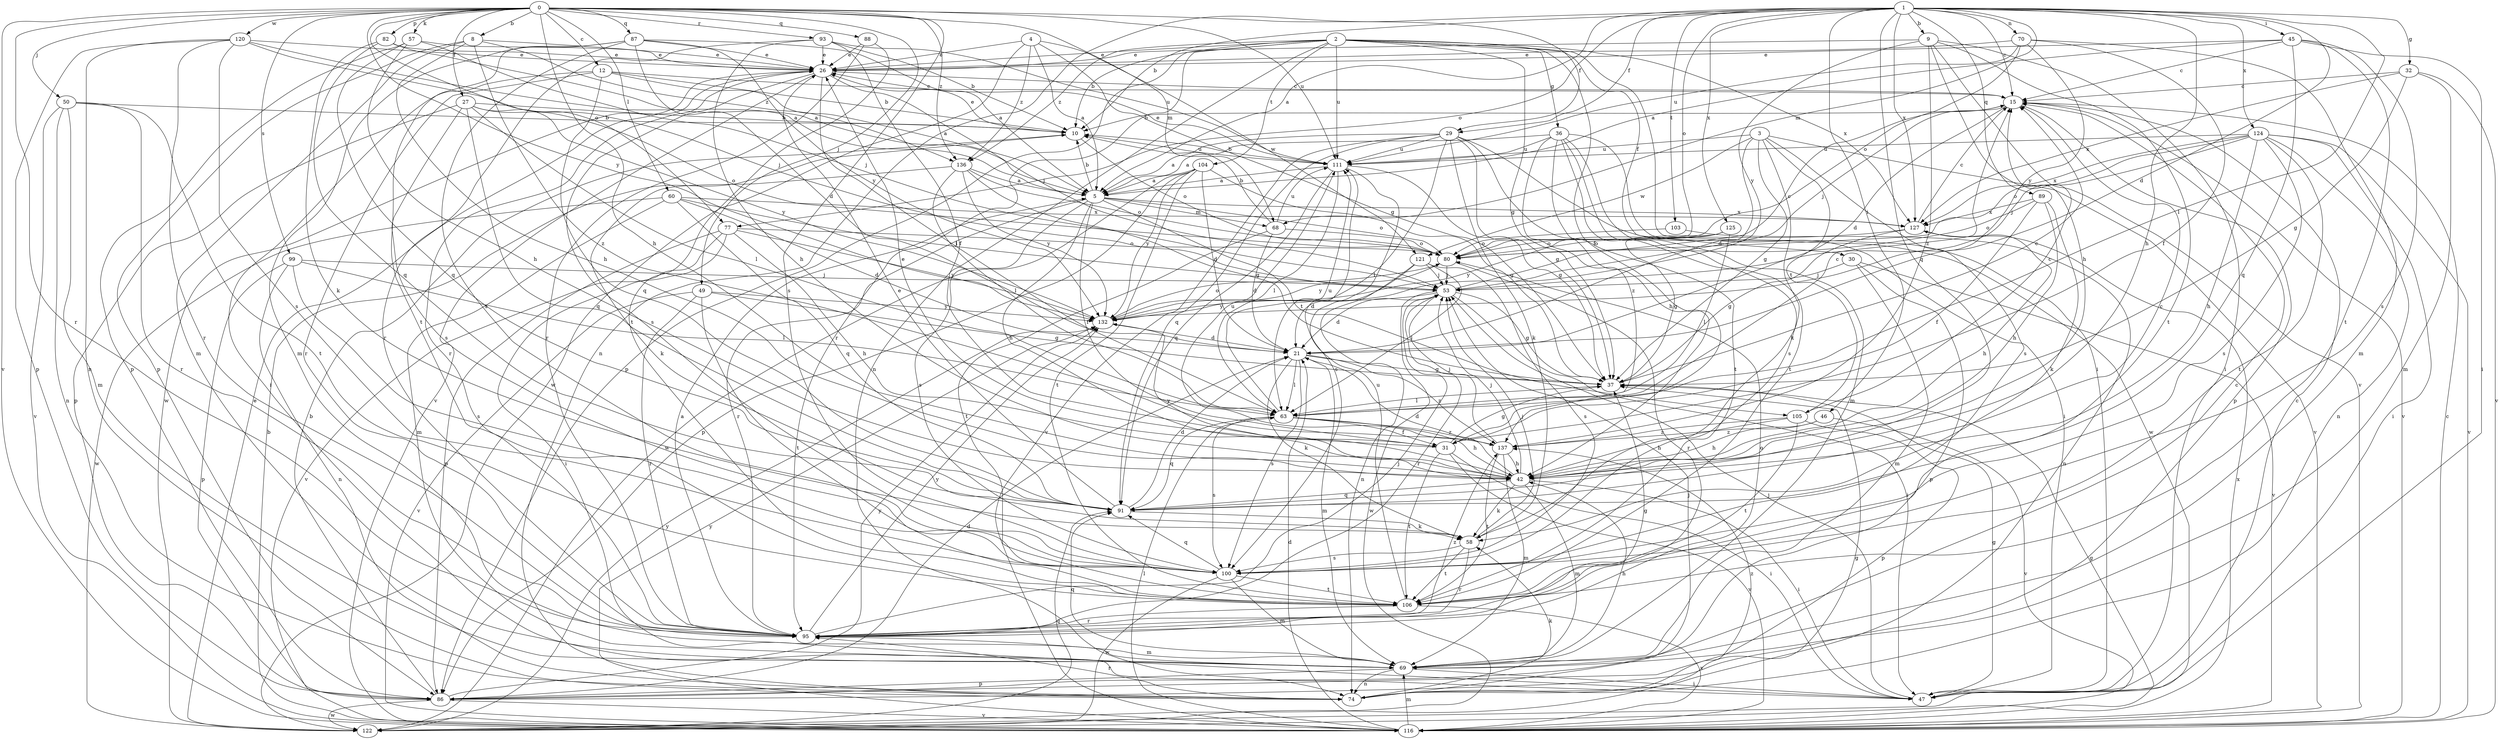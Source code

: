 strict digraph  {
0;
1;
2;
3;
4;
5;
8;
9;
10;
12;
15;
21;
26;
27;
29;
30;
31;
32;
36;
37;
42;
45;
46;
47;
49;
50;
53;
57;
58;
60;
63;
68;
69;
70;
74;
77;
80;
82;
86;
87;
88;
89;
91;
93;
95;
99;
100;
103;
104;
105;
106;
111;
116;
120;
121;
122;
124;
125;
127;
132;
136;
137;
0 -> 8  [label=b];
0 -> 12  [label=c];
0 -> 27  [label=f];
0 -> 29  [label=f];
0 -> 42  [label=h];
0 -> 49  [label=j];
0 -> 50  [label=j];
0 -> 57  [label=k];
0 -> 60  [label=l];
0 -> 68  [label=m];
0 -> 77  [label=o];
0 -> 82  [label=p];
0 -> 87  [label=q];
0 -> 88  [label=q];
0 -> 93  [label=r];
0 -> 95  [label=r];
0 -> 99  [label=s];
0 -> 100  [label=s];
0 -> 111  [label=u];
0 -> 116  [label=v];
0 -> 120  [label=w];
0 -> 132  [label=y];
0 -> 136  [label=z];
1 -> 5  [label=a];
1 -> 9  [label=b];
1 -> 10  [label=b];
1 -> 15  [label=c];
1 -> 21  [label=d];
1 -> 29  [label=f];
1 -> 32  [label=g];
1 -> 42  [label=h];
1 -> 45  [label=i];
1 -> 46  [label=i];
1 -> 63  [label=l];
1 -> 68  [label=m];
1 -> 70  [label=n];
1 -> 74  [label=n];
1 -> 77  [label=o];
1 -> 80  [label=o];
1 -> 89  [label=q];
1 -> 91  [label=q];
1 -> 103  [label=t];
1 -> 124  [label=x];
1 -> 125  [label=x];
1 -> 127  [label=x];
2 -> 10  [label=b];
2 -> 26  [label=e];
2 -> 30  [label=f];
2 -> 31  [label=f];
2 -> 36  [label=g];
2 -> 37  [label=g];
2 -> 47  [label=i];
2 -> 74  [label=n];
2 -> 86  [label=p];
2 -> 95  [label=r];
2 -> 104  [label=t];
2 -> 111  [label=u];
2 -> 127  [label=x];
2 -> 136  [label=z];
3 -> 21  [label=d];
3 -> 37  [label=g];
3 -> 58  [label=k];
3 -> 100  [label=s];
3 -> 105  [label=t];
3 -> 111  [label=u];
3 -> 116  [label=v];
3 -> 121  [label=w];
4 -> 5  [label=a];
4 -> 26  [label=e];
4 -> 37  [label=g];
4 -> 121  [label=w];
4 -> 122  [label=w];
4 -> 136  [label=z];
5 -> 10  [label=b];
5 -> 31  [label=f];
5 -> 42  [label=h];
5 -> 68  [label=m];
5 -> 80  [label=o];
5 -> 95  [label=r];
5 -> 100  [label=s];
5 -> 105  [label=t];
5 -> 127  [label=x];
8 -> 26  [label=e];
8 -> 42  [label=h];
8 -> 69  [label=m];
8 -> 86  [label=p];
8 -> 136  [label=z];
8 -> 137  [label=z];
9 -> 26  [label=e];
9 -> 42  [label=h];
9 -> 47  [label=i];
9 -> 106  [label=t];
9 -> 116  [label=v];
9 -> 132  [label=y];
9 -> 137  [label=z];
10 -> 26  [label=e];
10 -> 80  [label=o];
10 -> 111  [label=u];
12 -> 5  [label=a];
12 -> 10  [label=b];
12 -> 15  [label=c];
12 -> 47  [label=i];
12 -> 91  [label=q];
12 -> 95  [label=r];
15 -> 10  [label=b];
15 -> 21  [label=d];
15 -> 53  [label=j];
15 -> 86  [label=p];
15 -> 116  [label=v];
21 -> 37  [label=g];
21 -> 58  [label=k];
21 -> 63  [label=l];
21 -> 69  [label=m];
21 -> 100  [label=s];
21 -> 137  [label=z];
26 -> 15  [label=c];
26 -> 53  [label=j];
26 -> 63  [label=l];
26 -> 95  [label=r];
26 -> 100  [label=s];
26 -> 116  [label=v];
26 -> 122  [label=w];
27 -> 10  [label=b];
27 -> 63  [label=l];
27 -> 80  [label=o];
27 -> 86  [label=p];
27 -> 91  [label=q];
27 -> 100  [label=s];
27 -> 132  [label=y];
29 -> 5  [label=a];
29 -> 37  [label=g];
29 -> 47  [label=i];
29 -> 58  [label=k];
29 -> 63  [label=l];
29 -> 91  [label=q];
29 -> 106  [label=t];
29 -> 111  [label=u];
29 -> 116  [label=v];
30 -> 53  [label=j];
30 -> 69  [label=m];
30 -> 86  [label=p];
30 -> 116  [label=v];
31 -> 26  [label=e];
31 -> 37  [label=g];
31 -> 47  [label=i];
31 -> 106  [label=t];
31 -> 116  [label=v];
32 -> 15  [label=c];
32 -> 37  [label=g];
32 -> 69  [label=m];
32 -> 116  [label=v];
32 -> 127  [label=x];
36 -> 5  [label=a];
36 -> 42  [label=h];
36 -> 69  [label=m];
36 -> 100  [label=s];
36 -> 106  [label=t];
36 -> 111  [label=u];
36 -> 122  [label=w];
36 -> 137  [label=z];
37 -> 15  [label=c];
37 -> 63  [label=l];
42 -> 21  [label=d];
42 -> 47  [label=i];
42 -> 53  [label=j];
42 -> 58  [label=k];
42 -> 69  [label=m];
42 -> 91  [label=q];
42 -> 132  [label=y];
45 -> 5  [label=a];
45 -> 15  [label=c];
45 -> 26  [label=e];
45 -> 47  [label=i];
45 -> 91  [label=q];
45 -> 100  [label=s];
45 -> 106  [label=t];
46 -> 42  [label=h];
46 -> 116  [label=v];
46 -> 137  [label=z];
47 -> 15  [label=c];
47 -> 37  [label=g];
47 -> 53  [label=j];
49 -> 37  [label=g];
49 -> 95  [label=r];
49 -> 106  [label=t];
49 -> 116  [label=v];
49 -> 132  [label=y];
50 -> 10  [label=b];
50 -> 69  [label=m];
50 -> 74  [label=n];
50 -> 95  [label=r];
50 -> 106  [label=t];
50 -> 116  [label=v];
53 -> 15  [label=c];
53 -> 21  [label=d];
53 -> 37  [label=g];
53 -> 47  [label=i];
53 -> 95  [label=r];
53 -> 122  [label=w];
53 -> 132  [label=y];
57 -> 26  [label=e];
57 -> 42  [label=h];
57 -> 53  [label=j];
57 -> 86  [label=p];
57 -> 91  [label=q];
58 -> 53  [label=j];
58 -> 95  [label=r];
58 -> 100  [label=s];
58 -> 106  [label=t];
60 -> 21  [label=d];
60 -> 53  [label=j];
60 -> 69  [label=m];
60 -> 91  [label=q];
60 -> 122  [label=w];
60 -> 127  [label=x];
63 -> 15  [label=c];
63 -> 31  [label=f];
63 -> 42  [label=h];
63 -> 91  [label=q];
63 -> 100  [label=s];
63 -> 111  [label=u];
63 -> 137  [label=z];
68 -> 10  [label=b];
68 -> 21  [label=d];
68 -> 80  [label=o];
68 -> 106  [label=t];
68 -> 111  [label=u];
69 -> 15  [label=c];
69 -> 42  [label=h];
69 -> 47  [label=i];
69 -> 74  [label=n];
69 -> 86  [label=p];
69 -> 91  [label=q];
70 -> 26  [label=e];
70 -> 31  [label=f];
70 -> 69  [label=m];
70 -> 80  [label=o];
70 -> 111  [label=u];
70 -> 132  [label=y];
74 -> 53  [label=j];
74 -> 58  [label=k];
74 -> 95  [label=r];
74 -> 137  [label=z];
77 -> 42  [label=h];
77 -> 47  [label=i];
77 -> 80  [label=o];
77 -> 86  [label=p];
77 -> 116  [label=v];
77 -> 132  [label=y];
80 -> 53  [label=j];
80 -> 95  [label=r];
80 -> 132  [label=y];
82 -> 5  [label=a];
82 -> 26  [label=e];
82 -> 58  [label=k];
82 -> 91  [label=q];
86 -> 10  [label=b];
86 -> 21  [label=d];
86 -> 116  [label=v];
86 -> 122  [label=w];
86 -> 132  [label=y];
87 -> 5  [label=a];
87 -> 21  [label=d];
87 -> 26  [label=e];
87 -> 69  [label=m];
87 -> 100  [label=s];
87 -> 106  [label=t];
87 -> 132  [label=y];
88 -> 26  [label=e];
88 -> 95  [label=r];
88 -> 106  [label=t];
89 -> 31  [label=f];
89 -> 42  [label=h];
89 -> 58  [label=k];
89 -> 80  [label=o];
89 -> 127  [label=x];
91 -> 15  [label=c];
91 -> 21  [label=d];
91 -> 26  [label=e];
91 -> 58  [label=k];
93 -> 10  [label=b];
93 -> 26  [label=e];
93 -> 31  [label=f];
93 -> 42  [label=h];
93 -> 95  [label=r];
93 -> 111  [label=u];
95 -> 5  [label=a];
95 -> 37  [label=g];
95 -> 53  [label=j];
95 -> 69  [label=m];
95 -> 80  [label=o];
95 -> 132  [label=y];
95 -> 137  [label=z];
99 -> 53  [label=j];
99 -> 63  [label=l];
99 -> 74  [label=n];
99 -> 86  [label=p];
99 -> 100  [label=s];
100 -> 69  [label=m];
100 -> 91  [label=q];
100 -> 106  [label=t];
100 -> 122  [label=w];
103 -> 74  [label=n];
103 -> 80  [label=o];
104 -> 5  [label=a];
104 -> 21  [label=d];
104 -> 37  [label=g];
104 -> 86  [label=p];
104 -> 106  [label=t];
104 -> 122  [label=w];
104 -> 132  [label=y];
105 -> 15  [label=c];
105 -> 42  [label=h];
105 -> 86  [label=p];
105 -> 106  [label=t];
105 -> 137  [label=z];
106 -> 95  [label=r];
106 -> 111  [label=u];
106 -> 116  [label=v];
111 -> 5  [label=a];
111 -> 10  [label=b];
111 -> 26  [label=e];
111 -> 37  [label=g];
111 -> 63  [label=l];
111 -> 91  [label=q];
111 -> 100  [label=s];
116 -> 10  [label=b];
116 -> 15  [label=c];
116 -> 21  [label=d];
116 -> 37  [label=g];
116 -> 63  [label=l];
116 -> 69  [label=m];
116 -> 132  [label=y];
120 -> 5  [label=a];
120 -> 26  [label=e];
120 -> 53  [label=j];
120 -> 74  [label=n];
120 -> 86  [label=p];
120 -> 95  [label=r];
120 -> 100  [label=s];
121 -> 21  [label=d];
121 -> 53  [label=j];
121 -> 63  [label=l];
121 -> 74  [label=n];
121 -> 100  [label=s];
122 -> 26  [label=e];
122 -> 37  [label=g];
122 -> 91  [label=q];
122 -> 127  [label=x];
122 -> 132  [label=y];
124 -> 42  [label=h];
124 -> 47  [label=i];
124 -> 53  [label=j];
124 -> 74  [label=n];
124 -> 80  [label=o];
124 -> 100  [label=s];
124 -> 106  [label=t];
124 -> 111  [label=u];
124 -> 116  [label=v];
124 -> 127  [label=x];
125 -> 37  [label=g];
125 -> 63  [label=l];
125 -> 80  [label=o];
125 -> 132  [label=y];
127 -> 15  [label=c];
127 -> 37  [label=g];
127 -> 42  [label=h];
127 -> 80  [label=o];
132 -> 21  [label=d];
132 -> 80  [label=o];
136 -> 5  [label=a];
136 -> 37  [label=g];
136 -> 58  [label=k];
136 -> 63  [label=l];
136 -> 80  [label=o];
136 -> 132  [label=y];
137 -> 42  [label=h];
137 -> 53  [label=j];
137 -> 69  [label=m];
137 -> 106  [label=t];
137 -> 111  [label=u];
}
